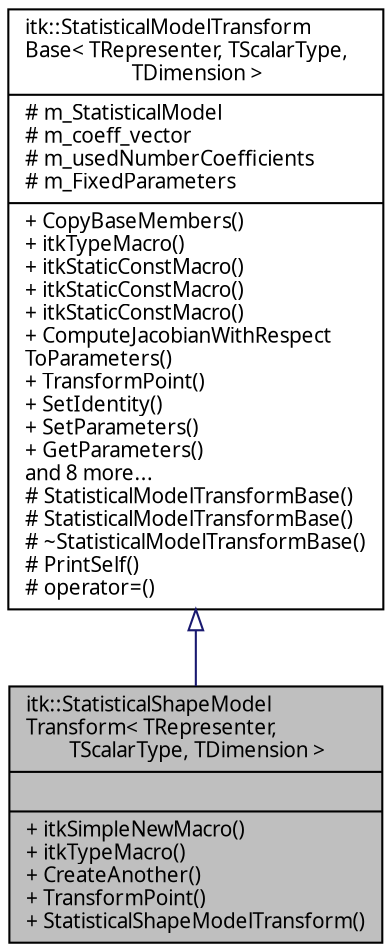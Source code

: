 digraph "itk::StatisticalShapeModelTransform&lt; TRepresenter, TScalarType, TDimension &gt;"
{
  edge [fontname="FreeSans.ttf",fontsize="10",labelfontname="FreeSans.ttf",labelfontsize="10"];
  node [fontname="FreeSans.ttf",fontsize="10",shape=record];
  Node1 [label="{itk::StatisticalShapeModel\lTransform\< TRepresenter,\l TScalarType, TDimension \>\n||+ itkSimpleNewMacro()\l+ itkTypeMacro()\l+ CreateAnother()\l+ TransformPoint()\l+ StatisticalShapeModelTransform()\l}",height=0.2,width=0.4,color="black", fillcolor="grey75", style="filled" fontcolor="black"];
  Node2 -> Node1 [dir="back",color="midnightblue",fontsize="10",style="solid",arrowtail="onormal",fontname="FreeSans.ttf"];
  Node2 [label="{itk::StatisticalModelTransform\lBase\< TRepresenter, TScalarType,\l TDimension \>\n|# m_StatisticalModel\l# m_coeff_vector\l# m_usedNumberCoefficients\l# m_FixedParameters\l|+ CopyBaseMembers()\l+ itkTypeMacro()\l+ itkStaticConstMacro()\l+ itkStaticConstMacro()\l+ itkStaticConstMacro()\l+ ComputeJacobianWithRespect\lToParameters()\l+ TransformPoint()\l+ SetIdentity()\l+ SetParameters()\l+ GetParameters()\land 8 more...\l# StatisticalModelTransformBase()\l# StatisticalModelTransformBase()\l# ~StatisticalModelTransformBase()\l# PrintSelf()\l# operator=()\l}",height=0.2,width=0.4,color="black", fillcolor="white", style="filled",URL="$classitk_1_1StatisticalModelTransformBase.html"];
}
